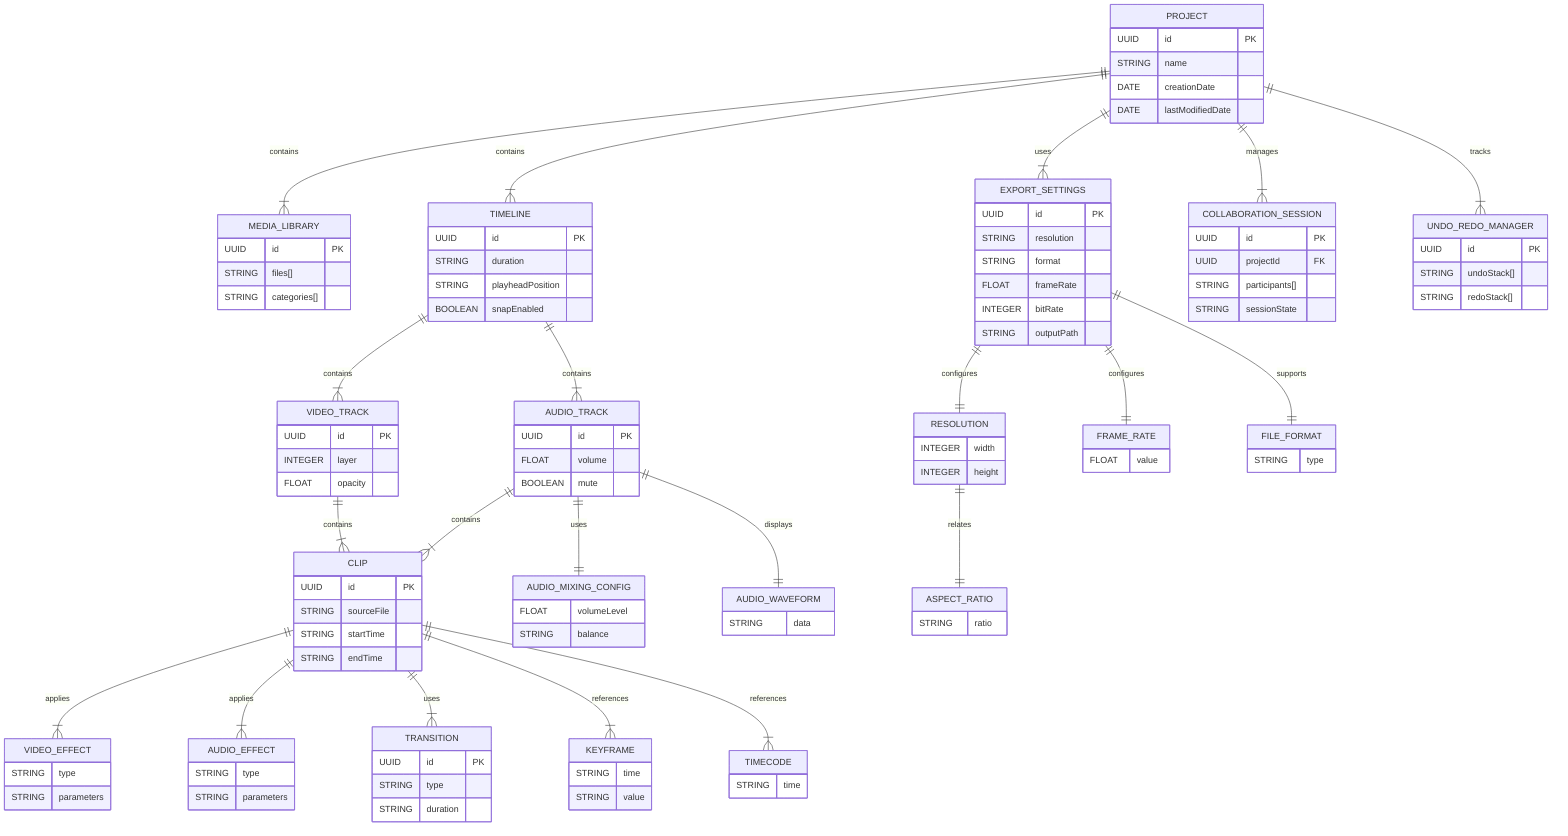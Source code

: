 erDiagram
%%========== ENTITIES ==========%%
PROJECT {
  UUID id PK
  STRING name
  DATE creationDate
  DATE lastModifiedDate
}

MEDIA_LIBRARY {
  UUID id PK
  STRING files[]
  STRING categories[]
}

TIMELINE {
  UUID id PK
  STRING duration
  STRING playheadPosition
  BOOLEAN snapEnabled
}

VIDEO_TRACK {
  UUID id PK
  INTEGER layer
  FLOAT opacity
}

AUDIO_TRACK {
  UUID id PK
  FLOAT volume
  BOOLEAN mute
}

CLIP {
  UUID id PK
  STRING sourceFile
  STRING startTime
  STRING endTime
}

TRANSITION {
  UUID id PK
  STRING type
  STRING duration
}

COLLABORATION_SESSION {
  UUID id PK
  UUID projectId FK
  STRING participants[]
  STRING sessionState
}

EXPORT_SETTINGS {
  UUID id PK
  STRING resolution
  STRING format
  FLOAT frameRate
  INTEGER bitRate
  STRING outputPath
}

UNDO_REDO_MANAGER {
  UUID id PK
  STRING undoStack[]
  STRING redoStack[]
}

%%========== VALUE OBJECTS ==========%%
RESOLUTION {
  INTEGER width
  INTEGER height
}

FRAME_RATE {
  FLOAT value
}

FILE_FORMAT {
  STRING type
}

TIMECODE {
  STRING time
}

VIDEO_EFFECT {
  STRING type
  STRING parameters
}

AUDIO_EFFECT {
  STRING type
  STRING parameters
}

KEYFRAME {
  STRING time
  STRING value
}

AUDIO_MIXING_CONFIG {
  FLOAT volumeLevel
  STRING balance
}

ASPECT_RATIO {
  STRING ratio
}

AUDIO_WAVEFORM {
  STRING data
}

%%========== RELATIONSHIPS ==========%%
PROJECT ||--|{ MEDIA_LIBRARY : contains
PROJECT ||--|{ TIMELINE : contains
PROJECT ||--|{ EXPORT_SETTINGS : uses
PROJECT ||--|{ COLLABORATION_SESSION : manages
PROJECT ||--|{ UNDO_REDO_MANAGER : tracks

TIMELINE ||--|{ VIDEO_TRACK : contains
TIMELINE ||--|{ AUDIO_TRACK : contains

VIDEO_TRACK ||--|{ CLIP : contains
AUDIO_TRACK ||--|{ CLIP : contains

CLIP ||--|{ VIDEO_EFFECT : applies
CLIP ||--|{ AUDIO_EFFECT : applies
CLIP ||--|{ TRANSITION : uses
CLIP ||--|{ KEYFRAME : references
CLIP ||--|{ TIMECODE : references

EXPORT_SETTINGS ||--|| RESOLUTION : configures
EXPORT_SETTINGS ||--|| FRAME_RATE : configures
EXPORT_SETTINGS ||--|| FILE_FORMAT : supports

AUDIO_TRACK ||--|| AUDIO_MIXING_CONFIG : uses
AUDIO_TRACK ||--|| AUDIO_WAVEFORM : displays

RESOLUTION ||--|| ASPECT_RATIO : relates